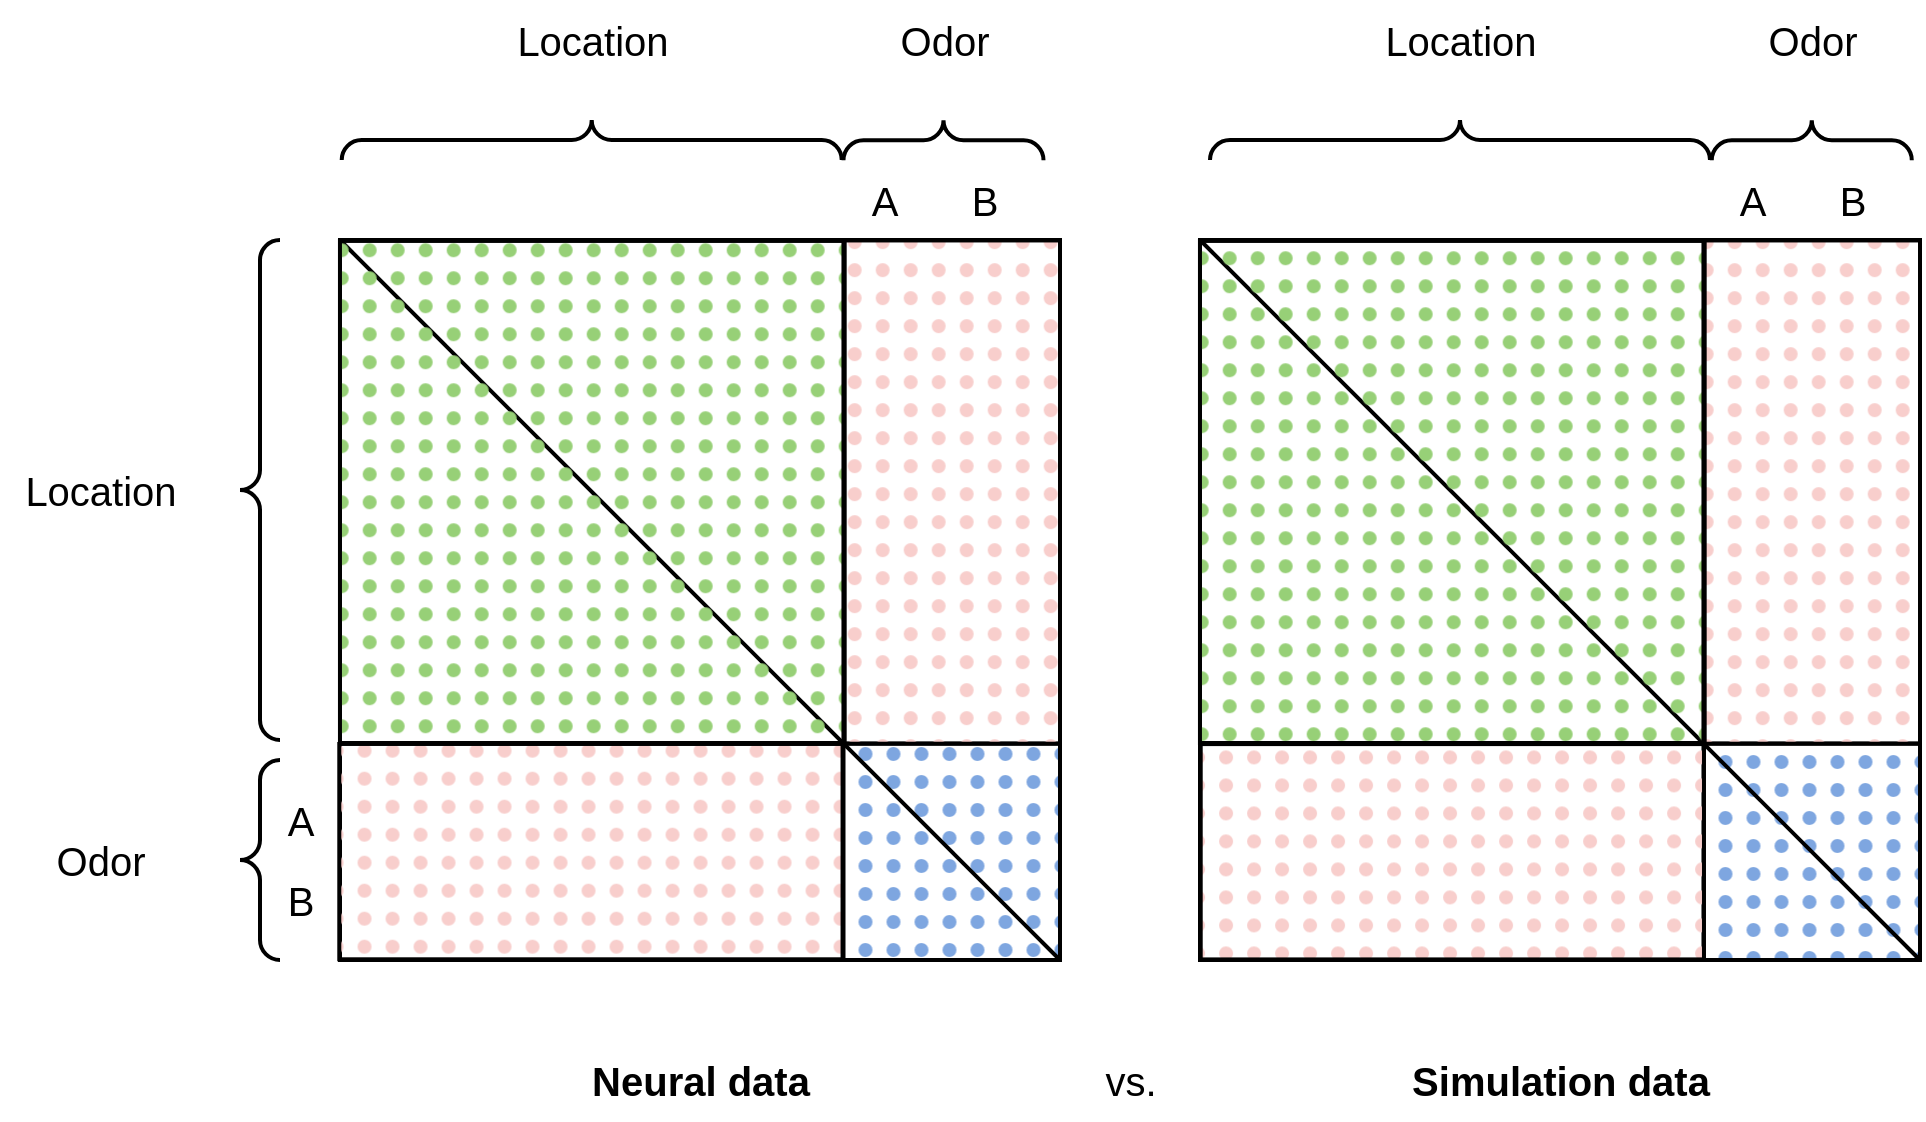 <mxfile version="22.1.2" type="device">
  <diagram name="Page-1" id="RKW4rRfymV4eKKqqma7V">
    <mxGraphModel dx="1390" dy="795" grid="0" gridSize="10" guides="1" tooltips="1" connect="1" arrows="1" fold="1" page="1" pageScale="1" pageWidth="1169" pageHeight="827" math="0" shadow="0">
      <root>
        <mxCell id="0" />
        <mxCell id="1" parent="0" />
        <mxCell id="mSQocN2sgSvKNepGwN_G-1" value="" style="whiteSpace=wrap;html=1;aspect=fixed;strokeWidth=2;" parent="1" vertex="1">
          <mxGeometry x="180" y="135" width="360" height="360" as="geometry" />
        </mxCell>
        <mxCell id="mSQocN2sgSvKNepGwN_G-2" value="" style="labelPosition=right;align=left;strokeWidth=2;shape=mxgraph.mockup.markup.curlyBrace;html=1;shadow=0;dashed=0;strokeColor=#000000;direction=north;" parent="1" vertex="1">
          <mxGeometry x="130" y="395" width="20" height="100" as="geometry" />
        </mxCell>
        <mxCell id="mSQocN2sgSvKNepGwN_G-4" value="&lt;font style=&quot;font-size: 20px;&quot;&gt;Odor&lt;/font&gt;" style="text;html=1;align=center;verticalAlign=middle;resizable=0;points=[];autosize=1;strokeColor=none;fillColor=none;" parent="1" vertex="1">
          <mxGeometry x="25" y="425" width="70" height="40" as="geometry" />
        </mxCell>
        <mxCell id="mSQocN2sgSvKNepGwN_G-5" value="&lt;font style=&quot;font-size: 20px;&quot;&gt;A&lt;/font&gt;" style="text;html=1;align=center;verticalAlign=middle;resizable=0;points=[];autosize=1;strokeColor=none;fillColor=none;" parent="1" vertex="1">
          <mxGeometry x="140" y="405" width="40" height="40" as="geometry" />
        </mxCell>
        <mxCell id="mSQocN2sgSvKNepGwN_G-6" value="&lt;font style=&quot;font-size: 20px;&quot;&gt;B&lt;/font&gt;" style="text;html=1;align=center;verticalAlign=middle;resizable=0;points=[];autosize=1;strokeColor=none;fillColor=none;" parent="1" vertex="1">
          <mxGeometry x="140" y="445" width="40" height="40" as="geometry" />
        </mxCell>
        <mxCell id="mSQocN2sgSvKNepGwN_G-7" value="" style="labelPosition=right;align=left;strokeWidth=2;shape=mxgraph.mockup.markup.curlyBrace;html=1;shadow=0;dashed=0;strokeColor=#000000;direction=north;" parent="1" vertex="1">
          <mxGeometry x="130" y="135" width="20" height="250" as="geometry" />
        </mxCell>
        <mxCell id="mSQocN2sgSvKNepGwN_G-8" value="&lt;font style=&quot;font-size: 20px;&quot;&gt;Location&lt;/font&gt;" style="text;html=1;align=center;verticalAlign=middle;resizable=0;points=[];autosize=1;strokeColor=none;fillColor=none;" parent="1" vertex="1">
          <mxGeometry x="10" y="240" width="100" height="40" as="geometry" />
        </mxCell>
        <mxCell id="mSQocN2sgSvKNepGwN_G-9" value="&lt;span style=&quot;font-size: 20px;&quot;&gt;&lt;b&gt;Neural data&lt;/b&gt;&lt;/span&gt;" style="text;html=1;align=center;verticalAlign=middle;resizable=0;points=[];autosize=1;strokeColor=none;fillColor=none;" parent="1" vertex="1">
          <mxGeometry x="295" y="535" width="130" height="40" as="geometry" />
        </mxCell>
        <mxCell id="mSQocN2sgSvKNepGwN_G-11" value="" style="rounded=0;whiteSpace=wrap;html=1;rotation=90;strokeWidth=2;fillStyle=dots;fillColor=#7EA6E0;" parent="1" vertex="1">
          <mxGeometry x="431.75" y="386.75" width="108.25" height="108.25" as="geometry" />
        </mxCell>
        <mxCell id="mSQocN2sgSvKNepGwN_G-14" value="" style="endArrow=none;html=1;rounded=0;exitX=0;exitY=0;exitDx=0;exitDy=0;entryX=1;entryY=1;entryDx=0;entryDy=0;strokeWidth=2;" parent="1" source="mSQocN2sgSvKNepGwN_G-1" target="mSQocN2sgSvKNepGwN_G-1" edge="1">
          <mxGeometry width="50" height="50" relative="1" as="geometry">
            <mxPoint x="370" y="305" as="sourcePoint" />
            <mxPoint x="420" y="255" as="targetPoint" />
          </mxGeometry>
        </mxCell>
        <mxCell id="mSQocN2sgSvKNepGwN_G-15" value="" style="rounded=0;whiteSpace=wrap;html=1;rotation=90;strokeWidth=2;fillStyle=dots;fillColor=#97D077;" parent="1" vertex="1">
          <mxGeometry x="180.34" y="135.11" width="251.03" height="251.75" as="geometry" />
        </mxCell>
        <mxCell id="mSQocN2sgSvKNepGwN_G-16" value="" style="whiteSpace=wrap;html=1;aspect=fixed;strokeWidth=2;" parent="1" vertex="1">
          <mxGeometry x="610" y="135" width="360" height="360" as="geometry" />
        </mxCell>
        <mxCell id="mSQocN2sgSvKNepGwN_G-17" value="&lt;span style=&quot;font-size: 20px;&quot;&gt;&lt;b&gt;Simulation data&lt;/b&gt;&lt;/span&gt;" style="text;html=1;align=center;verticalAlign=middle;resizable=0;points=[];autosize=1;strokeColor=none;fillColor=none;" parent="1" vertex="1">
          <mxGeometry x="705" y="535" width="170" height="40" as="geometry" />
        </mxCell>
        <mxCell id="mSQocN2sgSvKNepGwN_G-18" value="" style="rounded=0;whiteSpace=wrap;html=1;rotation=90;strokeWidth=2;fillStyle=dots;fillColor=#7EA6E0;" parent="1" vertex="1">
          <mxGeometry x="861.75" y="386.75" width="108.25" height="108.25" as="geometry" />
        </mxCell>
        <mxCell id="mSQocN2sgSvKNepGwN_G-19" value="" style="endArrow=none;html=1;rounded=0;exitX=0;exitY=0;exitDx=0;exitDy=0;entryX=1;entryY=1;entryDx=0;entryDy=0;strokeWidth=2;" parent="1" source="mSQocN2sgSvKNepGwN_G-16" target="mSQocN2sgSvKNepGwN_G-16" edge="1">
          <mxGeometry width="50" height="50" relative="1" as="geometry">
            <mxPoint x="800" y="305" as="sourcePoint" />
            <mxPoint x="850" y="255" as="targetPoint" />
          </mxGeometry>
        </mxCell>
        <mxCell id="mSQocN2sgSvKNepGwN_G-20" value="" style="rounded=0;whiteSpace=wrap;html=1;rotation=90;strokeWidth=2;fillStyle=dots;fillColor=#97D077;" parent="1" vertex="1">
          <mxGeometry x="610.34" y="135.11" width="251.03" height="251.75" as="geometry" />
        </mxCell>
        <mxCell id="mSQocN2sgSvKNepGwN_G-21" value="" style="labelPosition=right;align=left;strokeWidth=2;shape=mxgraph.mockup.markup.curlyBrace;html=1;shadow=0;dashed=0;strokeColor=#000000;direction=north;rotation=90;" parent="1" vertex="1">
          <mxGeometry x="471.75" y="35.11" width="20" height="100" as="geometry" />
        </mxCell>
        <mxCell id="mSQocN2sgSvKNepGwN_G-22" value="&lt;font style=&quot;font-size: 20px;&quot;&gt;Odor&lt;/font&gt;" style="text;html=1;align=center;verticalAlign=middle;resizable=0;points=[];autosize=1;strokeColor=none;fillColor=none;rotation=0;" parent="1" vertex="1">
          <mxGeometry x="446.75" y="15.11" width="70" height="40" as="geometry" />
        </mxCell>
        <mxCell id="mSQocN2sgSvKNepGwN_G-23" value="" style="labelPosition=right;align=left;strokeWidth=2;shape=mxgraph.mockup.markup.curlyBrace;html=1;shadow=0;dashed=0;strokeColor=#000000;direction=north;rotation=90;" parent="1" vertex="1">
          <mxGeometry x="295.86" y="-40" width="20" height="250" as="geometry" />
        </mxCell>
        <mxCell id="mSQocN2sgSvKNepGwN_G-24" value="&lt;font style=&quot;font-size: 20px;&quot;&gt;Location&lt;/font&gt;" style="text;html=1;align=center;verticalAlign=middle;resizable=0;points=[];autosize=1;strokeColor=none;fillColor=none;rotation=0;" parent="1" vertex="1">
          <mxGeometry x="255.86" y="15" width="100" height="40" as="geometry" />
        </mxCell>
        <mxCell id="mSQocN2sgSvKNepGwN_G-26" value="&lt;font style=&quot;font-size: 20px;&quot;&gt;A&lt;/font&gt;" style="text;html=1;align=center;verticalAlign=middle;resizable=0;points=[];autosize=1;strokeColor=none;fillColor=none;" parent="1" vertex="1">
          <mxGeometry x="431.75" y="95.11" width="40" height="40" as="geometry" />
        </mxCell>
        <mxCell id="mSQocN2sgSvKNepGwN_G-27" value="&lt;font style=&quot;font-size: 20px;&quot;&gt;B&lt;/font&gt;" style="text;html=1;align=center;verticalAlign=middle;resizable=0;points=[];autosize=1;strokeColor=none;fillColor=none;" parent="1" vertex="1">
          <mxGeometry x="481.75" y="95.11" width="40" height="40" as="geometry" />
        </mxCell>
        <mxCell id="mSQocN2sgSvKNepGwN_G-28" value="" style="labelPosition=right;align=left;strokeWidth=2;shape=mxgraph.mockup.markup.curlyBrace;html=1;shadow=0;dashed=0;strokeColor=#000000;direction=north;rotation=90;" parent="1" vertex="1">
          <mxGeometry x="905.89" y="35.11" width="20" height="100" as="geometry" />
        </mxCell>
        <mxCell id="mSQocN2sgSvKNepGwN_G-29" value="&lt;font style=&quot;font-size: 20px;&quot;&gt;Odor&lt;/font&gt;" style="text;html=1;align=center;verticalAlign=middle;resizable=0;points=[];autosize=1;strokeColor=none;fillColor=none;rotation=0;" parent="1" vertex="1">
          <mxGeometry x="880.89" y="15.11" width="70" height="40" as="geometry" />
        </mxCell>
        <mxCell id="mSQocN2sgSvKNepGwN_G-30" value="" style="labelPosition=right;align=left;strokeWidth=2;shape=mxgraph.mockup.markup.curlyBrace;html=1;shadow=0;dashed=0;strokeColor=#000000;direction=north;rotation=90;" parent="1" vertex="1">
          <mxGeometry x="730" y="-40" width="20" height="250" as="geometry" />
        </mxCell>
        <mxCell id="mSQocN2sgSvKNepGwN_G-31" value="&lt;font style=&quot;font-size: 20px;&quot;&gt;Location&lt;/font&gt;" style="text;html=1;align=center;verticalAlign=middle;resizable=0;points=[];autosize=1;strokeColor=none;fillColor=none;rotation=0;" parent="1" vertex="1">
          <mxGeometry x="690" y="15" width="100" height="40" as="geometry" />
        </mxCell>
        <mxCell id="mSQocN2sgSvKNepGwN_G-32" value="&lt;font style=&quot;font-size: 20px;&quot;&gt;A&lt;/font&gt;" style="text;html=1;align=center;verticalAlign=middle;resizable=0;points=[];autosize=1;strokeColor=none;fillColor=none;" parent="1" vertex="1">
          <mxGeometry x="865.89" y="95.11" width="40" height="40" as="geometry" />
        </mxCell>
        <mxCell id="mSQocN2sgSvKNepGwN_G-33" value="&lt;font style=&quot;font-size: 20px;&quot;&gt;B&lt;/font&gt;" style="text;html=1;align=center;verticalAlign=middle;resizable=0;points=[];autosize=1;strokeColor=none;fillColor=none;" parent="1" vertex="1">
          <mxGeometry x="915.89" y="95.11" width="40" height="40" as="geometry" />
        </mxCell>
        <mxCell id="mSQocN2sgSvKNepGwN_G-34" value="" style="rounded=0;whiteSpace=wrap;html=1;rotation=90;strokeWidth=2;fillStyle=dots;fillColor=#F8CECC;" parent="1" vertex="1">
          <mxGeometry x="251.63" y="315" width="107.66" height="251.63" as="geometry" />
        </mxCell>
        <mxCell id="mSQocN2sgSvKNepGwN_G-35" value="" style="rounded=0;whiteSpace=wrap;html=1;rotation=90;strokeWidth=2;fillStyle=dots;fillColor=#F8CECC;" parent="1" vertex="1">
          <mxGeometry x="682.34" y="315.06" width="107.66" height="251.63" as="geometry" />
        </mxCell>
        <mxCell id="mSQocN2sgSvKNepGwN_G-36" value="" style="rounded=0;whiteSpace=wrap;html=1;rotation=-180;strokeWidth=2;fillStyle=dots;fillColor=#F8CECC;" parent="1" vertex="1">
          <mxGeometry x="432.34" y="135.23" width="107.66" height="251.63" as="geometry" />
        </mxCell>
        <mxCell id="mSQocN2sgSvKNepGwN_G-37" value="" style="rounded=0;whiteSpace=wrap;html=1;rotation=-180;strokeWidth=2;fillStyle=dots;fillColor=#F8CECC;" parent="1" vertex="1">
          <mxGeometry x="862.34" y="135.23" width="107.66" height="251.63" as="geometry" />
        </mxCell>
        <mxCell id="_Gb4qxryzNJ7xWiSRTRY-1" value="&lt;font style=&quot;font-size: 20px;&quot;&gt;vs.&lt;/font&gt;" style="text;html=1;align=center;verticalAlign=middle;resizable=0;points=[];autosize=1;strokeColor=none;fillColor=none;" vertex="1" parent="1">
          <mxGeometry x="553" y="537" width="44" height="36" as="geometry" />
        </mxCell>
      </root>
    </mxGraphModel>
  </diagram>
</mxfile>
